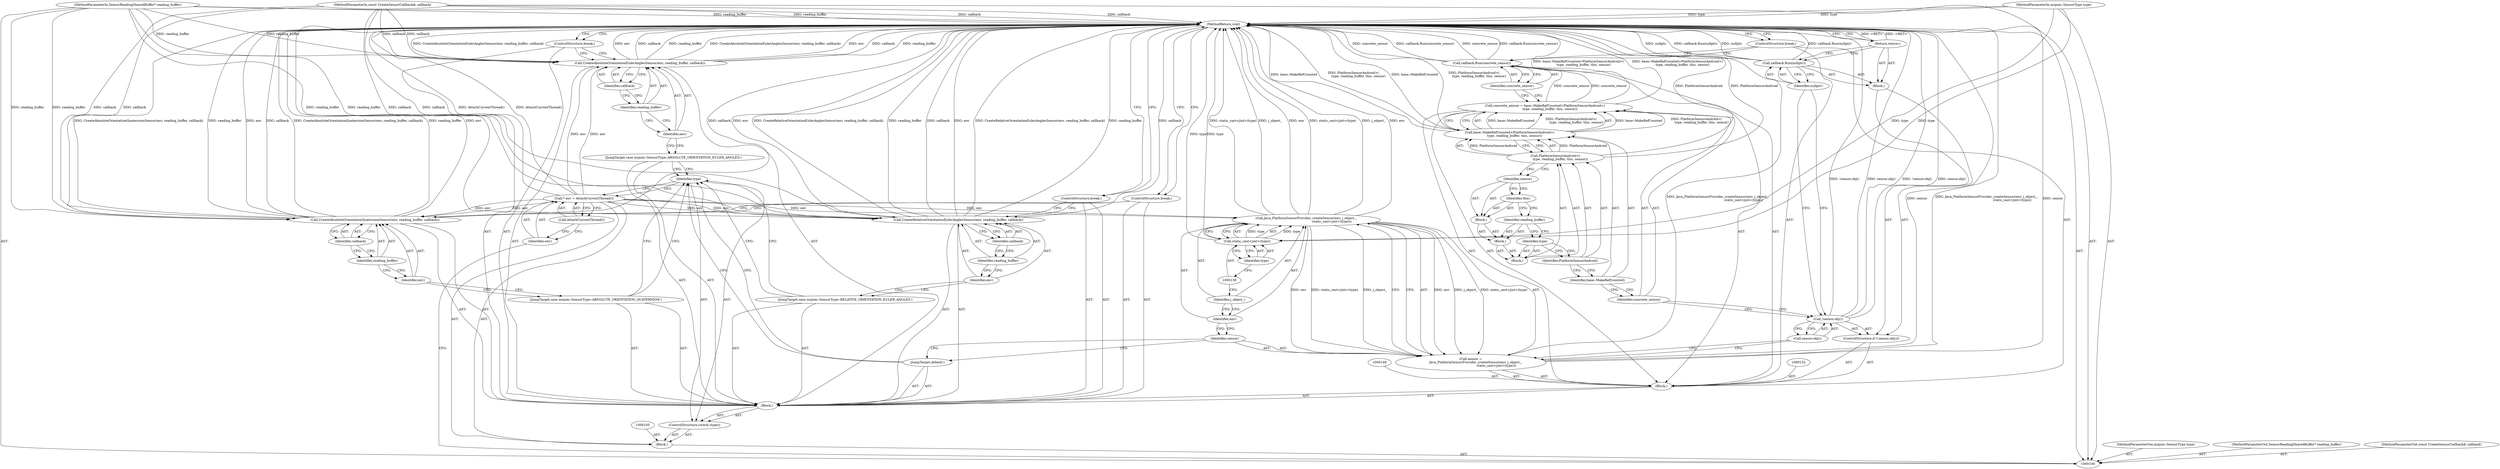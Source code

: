 digraph "0_Chrome_c0c8978849ac57e4ecd613ddc8ff7852a2054734_18" {
"1000165" [label="(MethodReturn,void)"];
"1000117" [label="(ControlStructure,break;)"];
"1000118" [label="(JumpTarget,case mojom::SensorType::ABSOLUTE_ORIENTATION_QUATERNION:)"];
"1000120" [label="(Identifier,env)"];
"1000121" [label="(Identifier,reading_buffer)"];
"1000119" [label="(Call,CreateAbsoluteOrientationQuaternionSensor(env, reading_buffer, callback))"];
"1000122" [label="(Identifier,callback)"];
"1000123" [label="(ControlStructure,break;)"];
"1000124" [label="(JumpTarget,case mojom::SensorType::RELATIVE_ORIENTATION_EULER_ANGLES:)"];
"1000126" [label="(Identifier,env)"];
"1000127" [label="(Identifier,reading_buffer)"];
"1000125" [label="(Call,CreateRelativeOrientationEulerAnglesSensor(env, reading_buffer, callback))"];
"1000128" [label="(Identifier,callback)"];
"1000129" [label="(ControlStructure,break;)"];
"1000130" [label="(JumpTarget,default:)"];
"1000133" [label="(Call,sensor =\n          Java_PlatformSensorProvider_createSensor(env, j_object_,\n                                                   static_cast<jint>(type)))"];
"1000134" [label="(Identifier,sensor)"];
"1000135" [label="(Call,Java_PlatformSensorProvider_createSensor(env, j_object_,\n                                                   static_cast<jint>(type)))"];
"1000136" [label="(Identifier,env)"];
"1000137" [label="(Identifier,j_object_)"];
"1000101" [label="(MethodParameterIn,mojom::SensorType type)"];
"1000233" [label="(MethodParameterOut,mojom::SensorType type)"];
"1000138" [label="(Call,static_cast<jint>(type))"];
"1000140" [label="(Identifier,type)"];
"1000142" [label="(Call,!sensor.obj())"];
"1000143" [label="(Call,sensor.obj())"];
"1000144" [label="(Block,)"];
"1000141" [label="(ControlStructure,if (!sensor.obj()))"];
"1000146" [label="(Identifier,nullptr)"];
"1000145" [label="(Call,callback.Run(nullptr))"];
"1000147" [label="(Return,return;)"];
"1000149" [label="(Call,concrete_sensor = base::MakeRefCounted<PlatformSensorAndroid>(\n          type, reading_buffer, this, sensor))"];
"1000150" [label="(Identifier,concrete_sensor)"];
"1000151" [label="(Call,base::MakeRefCounted<PlatformSensorAndroid>(\n          type, reading_buffer, this, sensor))"];
"1000152" [label="(Identifier,base::MakeRefCounted)"];
"1000153" [label="(Call,PlatformSensorAndroid>(\n          type, reading_buffer, this, sensor))"];
"1000154" [label="(Identifier,PlatformSensorAndroid)"];
"1000131" [label="(Block,)"];
"1000155" [label="(Block,)"];
"1000156" [label="(Identifier,type)"];
"1000157" [label="(Block,)"];
"1000158" [label="(Identifier,reading_buffer)"];
"1000159" [label="(Block,)"];
"1000160" [label="(Identifier,this)"];
"1000161" [label="(Identifier,sensor)"];
"1000163" [label="(Identifier,concrete_sensor)"];
"1000162" [label="(Call,callback.Run(concrete_sensor))"];
"1000102" [label="(MethodParameterIn,SensorReadingSharedBuffer* reading_buffer)"];
"1000234" [label="(MethodParameterOut,SensorReadingSharedBuffer* reading_buffer)"];
"1000164" [label="(ControlStructure,break;)"];
"1000104" [label="(Block,)"];
"1000103" [label="(MethodParameterIn,const CreateSensorCallback& callback)"];
"1000235" [label="(MethodParameterOut,const CreateSensorCallback& callback)"];
"1000107" [label="(Identifier,env)"];
"1000108" [label="(Call,AttachCurrentThread())"];
"1000106" [label="(Call,* env = AttachCurrentThread())"];
"1000110" [label="(Identifier,type)"];
"1000111" [label="(Block,)"];
"1000109" [label="(ControlStructure,switch (type))"];
"1000112" [label="(JumpTarget,case mojom::SensorType::ABSOLUTE_ORIENTATION_EULER_ANGLES:)"];
"1000114" [label="(Identifier,env)"];
"1000115" [label="(Identifier,reading_buffer)"];
"1000113" [label="(Call,CreateAbsoluteOrientationEulerAnglesSensor(env, reading_buffer, callback))"];
"1000116" [label="(Identifier,callback)"];
"1000165" -> "1000100"  [label="AST: "];
"1000165" -> "1000147"  [label="CFG: "];
"1000165" -> "1000117"  [label="CFG: "];
"1000165" -> "1000123"  [label="CFG: "];
"1000165" -> "1000129"  [label="CFG: "];
"1000165" -> "1000164"  [label="CFG: "];
"1000125" -> "1000165"  [label="DDG: env"];
"1000125" -> "1000165"  [label="DDG: CreateRelativeOrientationEulerAnglesSensor(env, reading_buffer, callback)"];
"1000125" -> "1000165"  [label="DDG: reading_buffer"];
"1000125" -> "1000165"  [label="DDG: callback"];
"1000142" -> "1000165"  [label="DDG: !sensor.obj()"];
"1000142" -> "1000165"  [label="DDG: sensor.obj()"];
"1000106" -> "1000165"  [label="DDG: AttachCurrentThread()"];
"1000149" -> "1000165"  [label="DDG: base::MakeRefCounted<PlatformSensorAndroid>(\n          type, reading_buffer, this, sensor)"];
"1000113" -> "1000165"  [label="DDG: env"];
"1000113" -> "1000165"  [label="DDG: callback"];
"1000113" -> "1000165"  [label="DDG: reading_buffer"];
"1000113" -> "1000165"  [label="DDG: CreateAbsoluteOrientationEulerAnglesSensor(env, reading_buffer, callback)"];
"1000153" -> "1000165"  [label="DDG: PlatformSensorAndroid"];
"1000119" -> "1000165"  [label="DDG: CreateAbsoluteOrientationQuaternionSensor(env, reading_buffer, callback)"];
"1000119" -> "1000165"  [label="DDG: reading_buffer"];
"1000119" -> "1000165"  [label="DDG: env"];
"1000119" -> "1000165"  [label="DDG: callback"];
"1000138" -> "1000165"  [label="DDG: type"];
"1000151" -> "1000165"  [label="DDG: base::MakeRefCounted"];
"1000151" -> "1000165"  [label="DDG: PlatformSensorAndroid>(\n          type, reading_buffer, this, sensor)"];
"1000103" -> "1000165"  [label="DDG: callback"];
"1000133" -> "1000165"  [label="DDG: sensor"];
"1000133" -> "1000165"  [label="DDG: Java_PlatformSensorProvider_createSensor(env, j_object_,\n                                                   static_cast<jint>(type))"];
"1000102" -> "1000165"  [label="DDG: reading_buffer"];
"1000101" -> "1000165"  [label="DDG: type"];
"1000135" -> "1000165"  [label="DDG: env"];
"1000135" -> "1000165"  [label="DDG: static_cast<jint>(type)"];
"1000135" -> "1000165"  [label="DDG: j_object_"];
"1000145" -> "1000165"  [label="DDG: callback.Run(nullptr)"];
"1000145" -> "1000165"  [label="DDG: nullptr"];
"1000162" -> "1000165"  [label="DDG: concrete_sensor"];
"1000162" -> "1000165"  [label="DDG: callback.Run(concrete_sensor)"];
"1000147" -> "1000165"  [label="DDG: <RET>"];
"1000117" -> "1000111"  [label="AST: "];
"1000117" -> "1000113"  [label="CFG: "];
"1000165" -> "1000117"  [label="CFG: "];
"1000118" -> "1000111"  [label="AST: "];
"1000118" -> "1000110"  [label="CFG: "];
"1000120" -> "1000118"  [label="CFG: "];
"1000120" -> "1000119"  [label="AST: "];
"1000120" -> "1000118"  [label="CFG: "];
"1000121" -> "1000120"  [label="CFG: "];
"1000121" -> "1000119"  [label="AST: "];
"1000121" -> "1000120"  [label="CFG: "];
"1000122" -> "1000121"  [label="CFG: "];
"1000119" -> "1000111"  [label="AST: "];
"1000119" -> "1000122"  [label="CFG: "];
"1000120" -> "1000119"  [label="AST: "];
"1000121" -> "1000119"  [label="AST: "];
"1000122" -> "1000119"  [label="AST: "];
"1000123" -> "1000119"  [label="CFG: "];
"1000119" -> "1000165"  [label="DDG: CreateAbsoluteOrientationQuaternionSensor(env, reading_buffer, callback)"];
"1000119" -> "1000165"  [label="DDG: reading_buffer"];
"1000119" -> "1000165"  [label="DDG: env"];
"1000119" -> "1000165"  [label="DDG: callback"];
"1000106" -> "1000119"  [label="DDG: env"];
"1000102" -> "1000119"  [label="DDG: reading_buffer"];
"1000103" -> "1000119"  [label="DDG: callback"];
"1000122" -> "1000119"  [label="AST: "];
"1000122" -> "1000121"  [label="CFG: "];
"1000119" -> "1000122"  [label="CFG: "];
"1000123" -> "1000111"  [label="AST: "];
"1000123" -> "1000119"  [label="CFG: "];
"1000165" -> "1000123"  [label="CFG: "];
"1000124" -> "1000111"  [label="AST: "];
"1000124" -> "1000110"  [label="CFG: "];
"1000126" -> "1000124"  [label="CFG: "];
"1000126" -> "1000125"  [label="AST: "];
"1000126" -> "1000124"  [label="CFG: "];
"1000127" -> "1000126"  [label="CFG: "];
"1000127" -> "1000125"  [label="AST: "];
"1000127" -> "1000126"  [label="CFG: "];
"1000128" -> "1000127"  [label="CFG: "];
"1000125" -> "1000111"  [label="AST: "];
"1000125" -> "1000128"  [label="CFG: "];
"1000126" -> "1000125"  [label="AST: "];
"1000127" -> "1000125"  [label="AST: "];
"1000128" -> "1000125"  [label="AST: "];
"1000129" -> "1000125"  [label="CFG: "];
"1000125" -> "1000165"  [label="DDG: env"];
"1000125" -> "1000165"  [label="DDG: CreateRelativeOrientationEulerAnglesSensor(env, reading_buffer, callback)"];
"1000125" -> "1000165"  [label="DDG: reading_buffer"];
"1000125" -> "1000165"  [label="DDG: callback"];
"1000106" -> "1000125"  [label="DDG: env"];
"1000102" -> "1000125"  [label="DDG: reading_buffer"];
"1000103" -> "1000125"  [label="DDG: callback"];
"1000128" -> "1000125"  [label="AST: "];
"1000128" -> "1000127"  [label="CFG: "];
"1000125" -> "1000128"  [label="CFG: "];
"1000129" -> "1000111"  [label="AST: "];
"1000129" -> "1000125"  [label="CFG: "];
"1000165" -> "1000129"  [label="CFG: "];
"1000130" -> "1000111"  [label="AST: "];
"1000130" -> "1000110"  [label="CFG: "];
"1000134" -> "1000130"  [label="CFG: "];
"1000133" -> "1000131"  [label="AST: "];
"1000133" -> "1000135"  [label="CFG: "];
"1000134" -> "1000133"  [label="AST: "];
"1000135" -> "1000133"  [label="AST: "];
"1000143" -> "1000133"  [label="CFG: "];
"1000133" -> "1000165"  [label="DDG: sensor"];
"1000133" -> "1000165"  [label="DDG: Java_PlatformSensorProvider_createSensor(env, j_object_,\n                                                   static_cast<jint>(type))"];
"1000135" -> "1000133"  [label="DDG: env"];
"1000135" -> "1000133"  [label="DDG: j_object_"];
"1000135" -> "1000133"  [label="DDG: static_cast<jint>(type)"];
"1000134" -> "1000133"  [label="AST: "];
"1000134" -> "1000130"  [label="CFG: "];
"1000136" -> "1000134"  [label="CFG: "];
"1000135" -> "1000133"  [label="AST: "];
"1000135" -> "1000138"  [label="CFG: "];
"1000136" -> "1000135"  [label="AST: "];
"1000137" -> "1000135"  [label="AST: "];
"1000138" -> "1000135"  [label="AST: "];
"1000133" -> "1000135"  [label="CFG: "];
"1000135" -> "1000165"  [label="DDG: env"];
"1000135" -> "1000165"  [label="DDG: static_cast<jint>(type)"];
"1000135" -> "1000165"  [label="DDG: j_object_"];
"1000135" -> "1000133"  [label="DDG: env"];
"1000135" -> "1000133"  [label="DDG: j_object_"];
"1000135" -> "1000133"  [label="DDG: static_cast<jint>(type)"];
"1000106" -> "1000135"  [label="DDG: env"];
"1000138" -> "1000135"  [label="DDG: type"];
"1000136" -> "1000135"  [label="AST: "];
"1000136" -> "1000134"  [label="CFG: "];
"1000137" -> "1000136"  [label="CFG: "];
"1000137" -> "1000135"  [label="AST: "];
"1000137" -> "1000136"  [label="CFG: "];
"1000139" -> "1000137"  [label="CFG: "];
"1000101" -> "1000100"  [label="AST: "];
"1000101" -> "1000165"  [label="DDG: type"];
"1000101" -> "1000138"  [label="DDG: type"];
"1000233" -> "1000100"  [label="AST: "];
"1000138" -> "1000135"  [label="AST: "];
"1000138" -> "1000140"  [label="CFG: "];
"1000139" -> "1000138"  [label="AST: "];
"1000140" -> "1000138"  [label="AST: "];
"1000135" -> "1000138"  [label="CFG: "];
"1000138" -> "1000165"  [label="DDG: type"];
"1000138" -> "1000135"  [label="DDG: type"];
"1000101" -> "1000138"  [label="DDG: type"];
"1000140" -> "1000138"  [label="AST: "];
"1000140" -> "1000139"  [label="CFG: "];
"1000138" -> "1000140"  [label="CFG: "];
"1000142" -> "1000141"  [label="AST: "];
"1000142" -> "1000143"  [label="CFG: "];
"1000143" -> "1000142"  [label="AST: "];
"1000146" -> "1000142"  [label="CFG: "];
"1000150" -> "1000142"  [label="CFG: "];
"1000142" -> "1000165"  [label="DDG: !sensor.obj()"];
"1000142" -> "1000165"  [label="DDG: sensor.obj()"];
"1000143" -> "1000142"  [label="AST: "];
"1000143" -> "1000133"  [label="CFG: "];
"1000142" -> "1000143"  [label="CFG: "];
"1000144" -> "1000141"  [label="AST: "];
"1000145" -> "1000144"  [label="AST: "];
"1000147" -> "1000144"  [label="AST: "];
"1000141" -> "1000131"  [label="AST: "];
"1000142" -> "1000141"  [label="AST: "];
"1000144" -> "1000141"  [label="AST: "];
"1000146" -> "1000145"  [label="AST: "];
"1000146" -> "1000142"  [label="CFG: "];
"1000145" -> "1000146"  [label="CFG: "];
"1000145" -> "1000144"  [label="AST: "];
"1000145" -> "1000146"  [label="CFG: "];
"1000146" -> "1000145"  [label="AST: "];
"1000147" -> "1000145"  [label="CFG: "];
"1000145" -> "1000165"  [label="DDG: callback.Run(nullptr)"];
"1000145" -> "1000165"  [label="DDG: nullptr"];
"1000147" -> "1000144"  [label="AST: "];
"1000147" -> "1000145"  [label="CFG: "];
"1000165" -> "1000147"  [label="CFG: "];
"1000147" -> "1000165"  [label="DDG: <RET>"];
"1000149" -> "1000131"  [label="AST: "];
"1000149" -> "1000151"  [label="CFG: "];
"1000150" -> "1000149"  [label="AST: "];
"1000151" -> "1000149"  [label="AST: "];
"1000163" -> "1000149"  [label="CFG: "];
"1000149" -> "1000165"  [label="DDG: base::MakeRefCounted<PlatformSensorAndroid>(\n          type, reading_buffer, this, sensor)"];
"1000151" -> "1000149"  [label="DDG: base::MakeRefCounted"];
"1000151" -> "1000149"  [label="DDG: PlatformSensorAndroid>(\n          type, reading_buffer, this, sensor)"];
"1000149" -> "1000162"  [label="DDG: concrete_sensor"];
"1000150" -> "1000149"  [label="AST: "];
"1000150" -> "1000142"  [label="CFG: "];
"1000152" -> "1000150"  [label="CFG: "];
"1000151" -> "1000149"  [label="AST: "];
"1000151" -> "1000153"  [label="CFG: "];
"1000152" -> "1000151"  [label="AST: "];
"1000153" -> "1000151"  [label="AST: "];
"1000149" -> "1000151"  [label="CFG: "];
"1000151" -> "1000165"  [label="DDG: base::MakeRefCounted"];
"1000151" -> "1000165"  [label="DDG: PlatformSensorAndroid>(\n          type, reading_buffer, this, sensor)"];
"1000151" -> "1000149"  [label="DDG: base::MakeRefCounted"];
"1000151" -> "1000149"  [label="DDG: PlatformSensorAndroid>(\n          type, reading_buffer, this, sensor)"];
"1000153" -> "1000151"  [label="DDG: PlatformSensorAndroid"];
"1000152" -> "1000151"  [label="AST: "];
"1000152" -> "1000150"  [label="CFG: "];
"1000154" -> "1000152"  [label="CFG: "];
"1000153" -> "1000151"  [label="AST: "];
"1000153" -> "1000161"  [label="CFG: "];
"1000154" -> "1000153"  [label="AST: "];
"1000155" -> "1000153"  [label="AST: "];
"1000151" -> "1000153"  [label="CFG: "];
"1000153" -> "1000165"  [label="DDG: PlatformSensorAndroid"];
"1000153" -> "1000151"  [label="DDG: PlatformSensorAndroid"];
"1000154" -> "1000153"  [label="AST: "];
"1000154" -> "1000152"  [label="CFG: "];
"1000156" -> "1000154"  [label="CFG: "];
"1000131" -> "1000111"  [label="AST: "];
"1000132" -> "1000131"  [label="AST: "];
"1000133" -> "1000131"  [label="AST: "];
"1000141" -> "1000131"  [label="AST: "];
"1000148" -> "1000131"  [label="AST: "];
"1000149" -> "1000131"  [label="AST: "];
"1000162" -> "1000131"  [label="AST: "];
"1000164" -> "1000131"  [label="AST: "];
"1000155" -> "1000153"  [label="AST: "];
"1000156" -> "1000155"  [label="AST: "];
"1000157" -> "1000155"  [label="AST: "];
"1000156" -> "1000155"  [label="AST: "];
"1000156" -> "1000154"  [label="CFG: "];
"1000158" -> "1000156"  [label="CFG: "];
"1000157" -> "1000155"  [label="AST: "];
"1000158" -> "1000157"  [label="AST: "];
"1000159" -> "1000157"  [label="AST: "];
"1000158" -> "1000157"  [label="AST: "];
"1000158" -> "1000156"  [label="CFG: "];
"1000160" -> "1000158"  [label="CFG: "];
"1000159" -> "1000157"  [label="AST: "];
"1000160" -> "1000159"  [label="AST: "];
"1000161" -> "1000159"  [label="AST: "];
"1000160" -> "1000159"  [label="AST: "];
"1000160" -> "1000158"  [label="CFG: "];
"1000161" -> "1000160"  [label="CFG: "];
"1000161" -> "1000159"  [label="AST: "];
"1000161" -> "1000160"  [label="CFG: "];
"1000153" -> "1000161"  [label="CFG: "];
"1000163" -> "1000162"  [label="AST: "];
"1000163" -> "1000149"  [label="CFG: "];
"1000162" -> "1000163"  [label="CFG: "];
"1000162" -> "1000131"  [label="AST: "];
"1000162" -> "1000163"  [label="CFG: "];
"1000163" -> "1000162"  [label="AST: "];
"1000164" -> "1000162"  [label="CFG: "];
"1000162" -> "1000165"  [label="DDG: concrete_sensor"];
"1000162" -> "1000165"  [label="DDG: callback.Run(concrete_sensor)"];
"1000149" -> "1000162"  [label="DDG: concrete_sensor"];
"1000102" -> "1000100"  [label="AST: "];
"1000102" -> "1000165"  [label="DDG: reading_buffer"];
"1000102" -> "1000113"  [label="DDG: reading_buffer"];
"1000102" -> "1000119"  [label="DDG: reading_buffer"];
"1000102" -> "1000125"  [label="DDG: reading_buffer"];
"1000234" -> "1000100"  [label="AST: "];
"1000164" -> "1000131"  [label="AST: "];
"1000164" -> "1000162"  [label="CFG: "];
"1000165" -> "1000164"  [label="CFG: "];
"1000104" -> "1000100"  [label="AST: "];
"1000105" -> "1000104"  [label="AST: "];
"1000106" -> "1000104"  [label="AST: "];
"1000109" -> "1000104"  [label="AST: "];
"1000103" -> "1000100"  [label="AST: "];
"1000103" -> "1000165"  [label="DDG: callback"];
"1000103" -> "1000113"  [label="DDG: callback"];
"1000103" -> "1000119"  [label="DDG: callback"];
"1000103" -> "1000125"  [label="DDG: callback"];
"1000235" -> "1000100"  [label="AST: "];
"1000107" -> "1000106"  [label="AST: "];
"1000107" -> "1000100"  [label="CFG: "];
"1000108" -> "1000107"  [label="CFG: "];
"1000108" -> "1000106"  [label="AST: "];
"1000108" -> "1000107"  [label="CFG: "];
"1000106" -> "1000108"  [label="CFG: "];
"1000106" -> "1000104"  [label="AST: "];
"1000106" -> "1000108"  [label="CFG: "];
"1000107" -> "1000106"  [label="AST: "];
"1000108" -> "1000106"  [label="AST: "];
"1000110" -> "1000106"  [label="CFG: "];
"1000106" -> "1000165"  [label="DDG: AttachCurrentThread()"];
"1000106" -> "1000113"  [label="DDG: env"];
"1000106" -> "1000119"  [label="DDG: env"];
"1000106" -> "1000125"  [label="DDG: env"];
"1000106" -> "1000135"  [label="DDG: env"];
"1000110" -> "1000109"  [label="AST: "];
"1000110" -> "1000106"  [label="CFG: "];
"1000112" -> "1000110"  [label="CFG: "];
"1000118" -> "1000110"  [label="CFG: "];
"1000124" -> "1000110"  [label="CFG: "];
"1000130" -> "1000110"  [label="CFG: "];
"1000111" -> "1000109"  [label="AST: "];
"1000112" -> "1000111"  [label="AST: "];
"1000113" -> "1000111"  [label="AST: "];
"1000117" -> "1000111"  [label="AST: "];
"1000118" -> "1000111"  [label="AST: "];
"1000119" -> "1000111"  [label="AST: "];
"1000123" -> "1000111"  [label="AST: "];
"1000124" -> "1000111"  [label="AST: "];
"1000125" -> "1000111"  [label="AST: "];
"1000129" -> "1000111"  [label="AST: "];
"1000130" -> "1000111"  [label="AST: "];
"1000131" -> "1000111"  [label="AST: "];
"1000109" -> "1000104"  [label="AST: "];
"1000110" -> "1000109"  [label="AST: "];
"1000111" -> "1000109"  [label="AST: "];
"1000112" -> "1000111"  [label="AST: "];
"1000112" -> "1000110"  [label="CFG: "];
"1000114" -> "1000112"  [label="CFG: "];
"1000114" -> "1000113"  [label="AST: "];
"1000114" -> "1000112"  [label="CFG: "];
"1000115" -> "1000114"  [label="CFG: "];
"1000115" -> "1000113"  [label="AST: "];
"1000115" -> "1000114"  [label="CFG: "];
"1000116" -> "1000115"  [label="CFG: "];
"1000113" -> "1000111"  [label="AST: "];
"1000113" -> "1000116"  [label="CFG: "];
"1000114" -> "1000113"  [label="AST: "];
"1000115" -> "1000113"  [label="AST: "];
"1000116" -> "1000113"  [label="AST: "];
"1000117" -> "1000113"  [label="CFG: "];
"1000113" -> "1000165"  [label="DDG: env"];
"1000113" -> "1000165"  [label="DDG: callback"];
"1000113" -> "1000165"  [label="DDG: reading_buffer"];
"1000113" -> "1000165"  [label="DDG: CreateAbsoluteOrientationEulerAnglesSensor(env, reading_buffer, callback)"];
"1000106" -> "1000113"  [label="DDG: env"];
"1000102" -> "1000113"  [label="DDG: reading_buffer"];
"1000103" -> "1000113"  [label="DDG: callback"];
"1000116" -> "1000113"  [label="AST: "];
"1000116" -> "1000115"  [label="CFG: "];
"1000113" -> "1000116"  [label="CFG: "];
}
